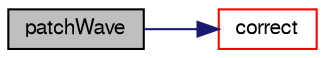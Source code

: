 digraph "patchWave"
{
  bgcolor="transparent";
  edge [fontname="FreeSans",fontsize="10",labelfontname="FreeSans",labelfontsize="10"];
  node [fontname="FreeSans",fontsize="10",shape=record];
  rankdir="LR";
  Node0 [label="patchWave",height=0.2,width=0.4,color="black", fillcolor="grey75", style="filled", fontcolor="black"];
  Node0 -> Node1 [color="midnightblue",fontsize="10",style="solid",fontname="FreeSans"];
  Node1 [label="correct",height=0.2,width=0.4,color="red",URL="$a24966.html#a3ae44b28050c3aa494c1d8e18cf618c1",tooltip="Correct for mesh geom/topo changes. "];
}

